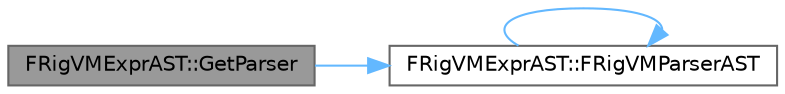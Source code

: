 digraph "FRigVMExprAST::GetParser"
{
 // INTERACTIVE_SVG=YES
 // LATEX_PDF_SIZE
  bgcolor="transparent";
  edge [fontname=Helvetica,fontsize=10,labelfontname=Helvetica,labelfontsize=10];
  node [fontname=Helvetica,fontsize=10,shape=box,height=0.2,width=0.4];
  rankdir="LR";
  Node1 [id="Node000001",label="FRigVMExprAST::GetParser",height=0.2,width=0.4,color="gray40", fillcolor="grey60", style="filled", fontcolor="black",tooltip="returns the parser this expression is owned by"];
  Node1 -> Node2 [id="edge1_Node000001_Node000002",color="steelblue1",style="solid",tooltip=" "];
  Node2 [id="Node000002",label="FRigVMExprAST::FRigVMParserAST",height=0.2,width=0.4,color="grey40", fillcolor="white", style="filled",URL="$de/dbc/classFRigVMExprAST.html#a067aac50cdf3936881114f84be5c83b8",tooltip=" "];
  Node2 -> Node2 [id="edge2_Node000002_Node000002",color="steelblue1",style="solid",tooltip=" "];
}
